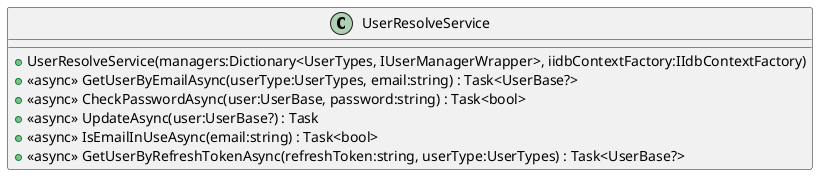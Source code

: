 @startuml
class UserResolveService {
    + UserResolveService(managers:Dictionary<UserTypes, IUserManagerWrapper>, iidbContextFactory:IIdbContextFactory)
    + <<async>> GetUserByEmailAsync(userType:UserTypes, email:string) : Task<UserBase?>
    + <<async>> CheckPasswordAsync(user:UserBase, password:string) : Task<bool>
    + <<async>> UpdateAsync(user:UserBase?) : Task
    + <<async>> IsEmailInUseAsync(email:string) : Task<bool>
    + <<async>> GetUserByRefreshTokenAsync(refreshToken:string, userType:UserTypes) : Task<UserBase?>
}
@enduml
